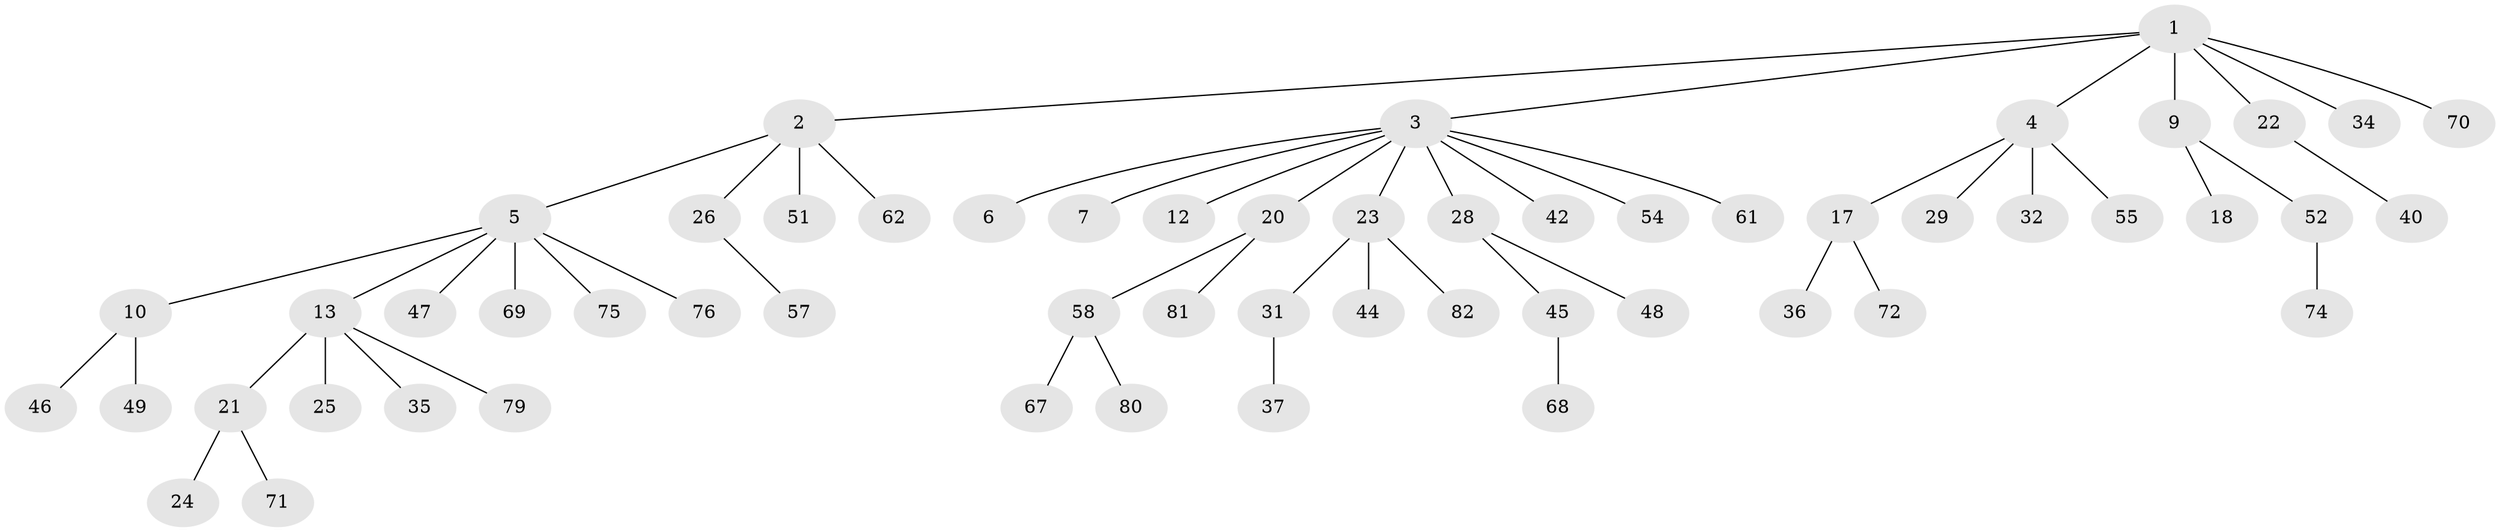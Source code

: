 // original degree distribution, {8: 0.024390243902439025, 5: 0.012195121951219513, 10: 0.012195121951219513, 6: 0.012195121951219513, 2: 0.24390243902439024, 1: 0.5365853658536586, 3: 0.13414634146341464, 4: 0.024390243902439025}
// Generated by graph-tools (version 1.1) at 2025/11/02/27/25 16:11:27]
// undirected, 57 vertices, 56 edges
graph export_dot {
graph [start="1"]
  node [color=gray90,style=filled];
  1 [super="+43"];
  2 [super="+8"];
  3 [super="+14"];
  4 [super="+16"];
  5 [super="+59"];
  6 [super="+78"];
  7;
  9 [super="+11"];
  10 [super="+19"];
  12;
  13 [super="+15"];
  17 [super="+41"];
  18;
  20 [super="+33"];
  21 [super="+56"];
  22 [super="+50"];
  23 [super="+27"];
  24;
  25 [super="+39"];
  26 [super="+38"];
  28 [super="+30"];
  29 [super="+65"];
  31;
  32;
  34 [super="+77"];
  35;
  36 [super="+53"];
  37;
  40 [super="+73"];
  42;
  44 [super="+60"];
  45 [super="+63"];
  46;
  47;
  48;
  49;
  51;
  52 [super="+66"];
  54;
  55;
  57;
  58 [super="+64"];
  61;
  62;
  67;
  68;
  69;
  70;
  71;
  72;
  74;
  75;
  76;
  79;
  80;
  81;
  82;
  1 -- 2;
  1 -- 3;
  1 -- 4;
  1 -- 9;
  1 -- 22;
  1 -- 34;
  1 -- 70;
  2 -- 5;
  2 -- 26;
  2 -- 62;
  2 -- 51;
  3 -- 6;
  3 -- 7;
  3 -- 12;
  3 -- 23;
  3 -- 28;
  3 -- 42;
  3 -- 54;
  3 -- 61;
  3 -- 20;
  4 -- 17;
  4 -- 29;
  4 -- 32;
  4 -- 55;
  5 -- 10;
  5 -- 13;
  5 -- 47;
  5 -- 69;
  5 -- 75;
  5 -- 76;
  9 -- 52;
  9 -- 18;
  10 -- 49;
  10 -- 46;
  13 -- 25;
  13 -- 35;
  13 -- 21;
  13 -- 79;
  17 -- 36;
  17 -- 72;
  20 -- 81;
  20 -- 58;
  21 -- 24;
  21 -- 71;
  22 -- 40;
  23 -- 31;
  23 -- 82;
  23 -- 44;
  26 -- 57;
  28 -- 48;
  28 -- 45;
  31 -- 37;
  45 -- 68;
  52 -- 74;
  58 -- 80;
  58 -- 67;
}

